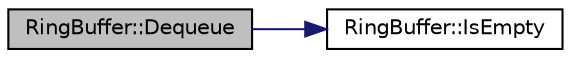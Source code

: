 digraph "RingBuffer::Dequeue"
{
 // LATEX_PDF_SIZE
  edge [fontname="Helvetica",fontsize="10",labelfontname="Helvetica",labelfontsize="10"];
  node [fontname="Helvetica",fontsize="10",shape=record];
  rankdir="LR";
  Node1 [label="RingBuffer::Dequeue",height=0.2,width=0.4,color="black", fillcolor="grey75", style="filled", fontcolor="black",tooltip="Dequeues from the circular buffer and writes the value to the data pointer."];
  Node1 -> Node2 [color="midnightblue",fontsize="10",style="solid",fontname="Helvetica"];
  Node2 [label="RingBuffer::IsEmpty",height=0.2,width=0.4,color="black", fillcolor="white", style="filled",URL="$d4/d8f/class_ring_buffer.html#a336d91f1498d76bdc46e58ab4048361c",tooltip="Query whether the circular buffer is empty."];
}
